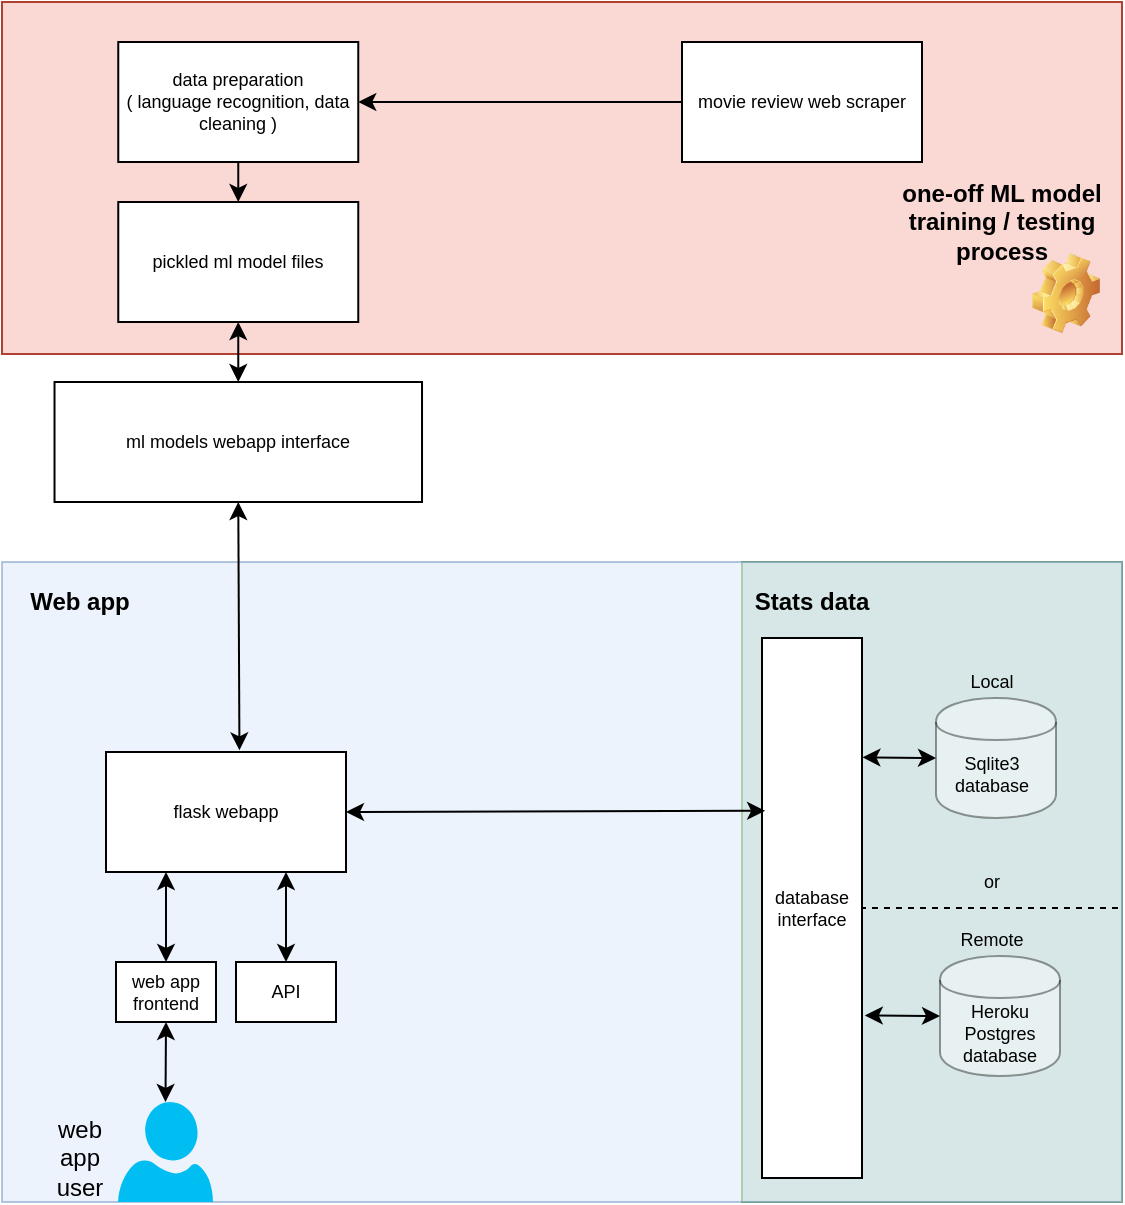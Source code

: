 <mxfile version="12.9.5" type="device"><diagram id="C5RBs43oDa-KdzZeNtuy" name="Page-1"><mxGraphModel dx="1422" dy="762" grid="1" gridSize="10" guides="1" tooltips="1" connect="1" arrows="1" fold="1" page="1" pageScale="1" pageWidth="827" pageHeight="1169" math="0" shadow="0"><root><mxCell id="WIyWlLk6GJQsqaUBKTNV-0"/><mxCell id="WIyWlLk6GJQsqaUBKTNV-1" parent="WIyWlLk6GJQsqaUBKTNV-0"/><mxCell id="ieP4Qkak5sybN4WpSN3h-42" value="" style="rounded=0;whiteSpace=wrap;html=1;fontSize=9;align=center;fillColor=#d5e8d4;strokeColor=#82b366;" parent="WIyWlLk6GJQsqaUBKTNV-1" vertex="1"><mxGeometry x="630" y="310" width="190" height="320" as="geometry"/></mxCell><mxCell id="ieP4Qkak5sybN4WpSN3h-41" value="" style="rounded=0;whiteSpace=wrap;html=1;fontSize=9;align=center;fillColor=#dae8fc;strokeColor=#6c8ebf;opacity=50;" parent="WIyWlLk6GJQsqaUBKTNV-1" vertex="1"><mxGeometry x="260" y="310" width="560" height="320" as="geometry"/></mxCell><mxCell id="ieP4Qkak5sybN4WpSN3h-40" value="" style="rounded=0;whiteSpace=wrap;html=1;fontSize=9;align=center;fillColor=#fad9d5;strokeColor=#ae4132;" parent="WIyWlLk6GJQsqaUBKTNV-1" vertex="1"><mxGeometry x="260" y="30" width="560" height="176" as="geometry"/></mxCell><mxCell id="ieP4Qkak5sybN4WpSN3h-6" value="pickled ml model files" style="rounded=0;whiteSpace=wrap;html=1;fontSize=9;align=center;" parent="WIyWlLk6GJQsqaUBKTNV-1" vertex="1"><mxGeometry x="318.13" y="130" width="120" height="60" as="geometry"/></mxCell><mxCell id="ieP4Qkak5sybN4WpSN3h-7" value="ml models webapp interface" style="rounded=0;whiteSpace=wrap;html=1;fontSize=9;align=center;" parent="WIyWlLk6GJQsqaUBKTNV-1" vertex="1"><mxGeometry x="286.26" y="220" width="183.75" height="60" as="geometry"/></mxCell><mxCell id="ieP4Qkak5sybN4WpSN3h-8" value="flask webapp" style="rounded=0;whiteSpace=wrap;html=1;fontSize=9;align=center;" parent="WIyWlLk6GJQsqaUBKTNV-1" vertex="1"><mxGeometry x="312" y="405" width="120" height="60" as="geometry"/></mxCell><mxCell id="ieP4Qkak5sybN4WpSN3h-9" value="database interface" style="rounded=0;whiteSpace=wrap;html=1;fontSize=9;align=center;" parent="WIyWlLk6GJQsqaUBKTNV-1" vertex="1"><mxGeometry x="640" y="348" width="50" height="270" as="geometry"/></mxCell><mxCell id="ieP4Qkak5sybN4WpSN3h-11" value="data preparation &lt;br&gt;( language recognition, data cleaning )" style="rounded=0;whiteSpace=wrap;html=1;fontSize=9;align=center;" parent="WIyWlLk6GJQsqaUBKTNV-1" vertex="1"><mxGeometry x="318.13" y="50" width="120" height="60" as="geometry"/></mxCell><mxCell id="ieP4Qkak5sybN4WpSN3h-13" value="" style="endArrow=classic;startArrow=classic;html=1;fontSize=9;align=center;exitX=0.5;exitY=0;exitDx=0;exitDy=0;exitPerimeter=0;entryX=0.5;entryY=1;entryDx=0;entryDy=0;" parent="WIyWlLk6GJQsqaUBKTNV-1" source="78mTvIv96o0dh6uyNSuK-2" target="ieP4Qkak5sybN4WpSN3h-35" edge="1"><mxGeometry width="50" height="50" relative="1" as="geometry"><mxPoint x="340" y="560" as="sourcePoint"/><mxPoint x="390" y="510" as="targetPoint"/></mxGeometry></mxCell><mxCell id="ieP4Qkak5sybN4WpSN3h-14" value="" style="endArrow=classic;startArrow=classic;html=1;fontSize=9;align=center;exitX=1;exitY=0.5;exitDx=0;exitDy=0;entryX=0.031;entryY=0.32;entryDx=0;entryDy=0;entryPerimeter=0;" parent="WIyWlLk6GJQsqaUBKTNV-1" source="ieP4Qkak5sybN4WpSN3h-8" target="ieP4Qkak5sybN4WpSN3h-9" edge="1"><mxGeometry width="50" height="50" relative="1" as="geometry"><mxPoint x="480" y="370" as="sourcePoint"/><mxPoint x="640" y="437" as="targetPoint"/></mxGeometry></mxCell><mxCell id="ieP4Qkak5sybN4WpSN3h-15" value="" style="endArrow=classic;startArrow=classic;html=1;fontSize=9;align=center;entryX=0;entryY=0.5;entryDx=0;entryDy=0;exitX=1.004;exitY=0.221;exitDx=0;exitDy=0;exitPerimeter=0;" parent="WIyWlLk6GJQsqaUBKTNV-1" source="ieP4Qkak5sybN4WpSN3h-9" target="ieP4Qkak5sybN4WpSN3h-47" edge="1"><mxGeometry width="50" height="50" relative="1" as="geometry"><mxPoint x="645" y="469.37" as="sourcePoint"/><mxPoint x="585" y="419.37" as="targetPoint"/></mxGeometry></mxCell><mxCell id="ieP4Qkak5sybN4WpSN3h-16" value="" style="endArrow=classic;startArrow=classic;html=1;fontSize=9;align=center;entryX=0.556;entryY=-0.014;entryDx=0;entryDy=0;exitX=0.5;exitY=1;exitDx=0;exitDy=0;entryPerimeter=0;" parent="WIyWlLk6GJQsqaUBKTNV-1" source="ieP4Qkak5sybN4WpSN3h-7" target="ieP4Qkak5sybN4WpSN3h-8" edge="1"><mxGeometry width="50" height="50" relative="1" as="geometry"><mxPoint x="230" y="380" as="sourcePoint"/><mxPoint x="280" y="330" as="targetPoint"/></mxGeometry></mxCell><mxCell id="ieP4Qkak5sybN4WpSN3h-17" value="" style="endArrow=classic;startArrow=classic;html=1;fontSize=9;align=center;entryX=0.5;entryY=1;entryDx=0;entryDy=0;exitX=0.5;exitY=0;exitDx=0;exitDy=0;" parent="WIyWlLk6GJQsqaUBKTNV-1" source="ieP4Qkak5sybN4WpSN3h-7" target="ieP4Qkak5sybN4WpSN3h-6" edge="1"><mxGeometry width="50" height="50" relative="1" as="geometry"><mxPoint x="317.25" y="230" as="sourcePoint"/><mxPoint x="367.25" y="180" as="targetPoint"/></mxGeometry></mxCell><mxCell id="ieP4Qkak5sybN4WpSN3h-19" value="" style="endArrow=classic;html=1;fontSize=9;align=center;entryX=0.5;entryY=0;entryDx=0;entryDy=0;exitX=0.5;exitY=1;exitDx=0;exitDy=0;" parent="WIyWlLk6GJQsqaUBKTNV-1" source="ieP4Qkak5sybN4WpSN3h-11" target="ieP4Qkak5sybN4WpSN3h-6" edge="1"><mxGeometry width="50" height="50" relative="1" as="geometry"><mxPoint x="347.25" y="90" as="sourcePoint"/><mxPoint x="397.25" y="40" as="targetPoint"/></mxGeometry></mxCell><mxCell id="ieP4Qkak5sybN4WpSN3h-22" value="" style="endArrow=classic;html=1;fontSize=9;align=center;exitX=0;exitY=0.5;exitDx=0;exitDy=0;entryX=1;entryY=0.5;entryDx=0;entryDy=0;" parent="WIyWlLk6GJQsqaUBKTNV-1" source="ieP4Qkak5sybN4WpSN3h-33" target="ieP4Qkak5sybN4WpSN3h-11" edge="1"><mxGeometry width="50" height="50" relative="1" as="geometry"><mxPoint x="341.235" y="70" as="sourcePoint"/><mxPoint x="367.25" y="140" as="targetPoint"/></mxGeometry></mxCell><mxCell id="ieP4Qkak5sybN4WpSN3h-33" value="movie review web scraper" style="rounded=0;whiteSpace=wrap;html=1;fontSize=9;align=center;" parent="WIyWlLk6GJQsqaUBKTNV-1" vertex="1"><mxGeometry x="600" y="50" width="120" height="60" as="geometry"/></mxCell><mxCell id="ieP4Qkak5sybN4WpSN3h-35" value="web app frontend" style="rounded=0;whiteSpace=wrap;html=1;fontSize=9;align=center;" parent="WIyWlLk6GJQsqaUBKTNV-1" vertex="1"><mxGeometry x="317" y="510" width="50" height="30" as="geometry"/></mxCell><mxCell id="ieP4Qkak5sybN4WpSN3h-36" value="API" style="rounded=0;whiteSpace=wrap;html=1;fontSize=9;align=center;" parent="WIyWlLk6GJQsqaUBKTNV-1" vertex="1"><mxGeometry x="377" y="510" width="50" height="30" as="geometry"/></mxCell><mxCell id="ieP4Qkak5sybN4WpSN3h-38" value="" style="endArrow=classic;startArrow=classic;html=1;fontSize=9;align=center;entryX=0.25;entryY=1;entryDx=0;entryDy=0;exitX=0.5;exitY=0;exitDx=0;exitDy=0;" parent="WIyWlLk6GJQsqaUBKTNV-1" source="ieP4Qkak5sybN4WpSN3h-35" target="ieP4Qkak5sybN4WpSN3h-8" edge="1"><mxGeometry width="50" height="50" relative="1" as="geometry"><mxPoint x="200" y="570" as="sourcePoint"/><mxPoint x="250" y="520" as="targetPoint"/></mxGeometry></mxCell><mxCell id="ieP4Qkak5sybN4WpSN3h-39" value="" style="endArrow=classic;startArrow=classic;html=1;fontSize=9;align=center;entryX=0.75;entryY=1;entryDx=0;entryDy=0;exitX=0.5;exitY=0;exitDx=0;exitDy=0;" parent="WIyWlLk6GJQsqaUBKTNV-1" source="ieP4Qkak5sybN4WpSN3h-36" target="ieP4Qkak5sybN4WpSN3h-8" edge="1"><mxGeometry width="50" height="50" relative="1" as="geometry"><mxPoint x="460" y="570" as="sourcePoint"/><mxPoint x="510" y="520" as="targetPoint"/></mxGeometry></mxCell><mxCell id="ieP4Qkak5sybN4WpSN3h-47" value="" style="shape=cylinder;whiteSpace=wrap;html=1;boundedLbl=1;backgroundOutline=1;fontSize=9;opacity=40;align=center;" parent="WIyWlLk6GJQsqaUBKTNV-1" vertex="1"><mxGeometry x="727" y="378" width="60" height="60" as="geometry"/></mxCell><mxCell id="ieP4Qkak5sybN4WpSN3h-48" value="Sqlite3 database" style="text;html=1;strokeColor=none;fillColor=none;align=center;verticalAlign=middle;whiteSpace=wrap;rounded=0;fontSize=9;opacity=40;" parent="WIyWlLk6GJQsqaUBKTNV-1" vertex="1"><mxGeometry x="735" y="401" width="40" height="29" as="geometry"/></mxCell><mxCell id="ieP4Qkak5sybN4WpSN3h-51" value="" style="endArrow=classic;startArrow=classic;html=1;fontSize=9;align=center;entryX=0;entryY=0.5;entryDx=0;entryDy=0;exitX=1.028;exitY=0.699;exitDx=0;exitDy=0;exitPerimeter=0;" parent="WIyWlLk6GJQsqaUBKTNV-1" source="ieP4Qkak5sybN4WpSN3h-9" target="ieP4Qkak5sybN4WpSN3h-52" edge="1"><mxGeometry width="50" height="50" relative="1" as="geometry"><mxPoint x="690" y="520" as="sourcePoint"/><mxPoint x="665" y="419.37" as="targetPoint"/></mxGeometry></mxCell><mxCell id="ieP4Qkak5sybN4WpSN3h-52" value="Heroku Postgres database" style="shape=cylinder;whiteSpace=wrap;html=1;boundedLbl=1;backgroundOutline=1;fontSize=9;opacity=40;align=center;" parent="WIyWlLk6GJQsqaUBKTNV-1" vertex="1"><mxGeometry x="729" y="507" width="60" height="60" as="geometry"/></mxCell><mxCell id="ieP4Qkak5sybN4WpSN3h-55" value="" style="endArrow=none;dashed=1;html=1;fontSize=9;align=center;entryX=1;entryY=0.5;entryDx=0;entryDy=0;" parent="WIyWlLk6GJQsqaUBKTNV-1" target="ieP4Qkak5sybN4WpSN3h-9" edge="1"><mxGeometry width="50" height="50" relative="1" as="geometry"><mxPoint x="818" y="483" as="sourcePoint"/><mxPoint x="605" y="269.37" as="targetPoint"/></mxGeometry></mxCell><mxCell id="ieP4Qkak5sybN4WpSN3h-56" value="Local" style="text;html=1;strokeColor=none;fillColor=none;align=center;verticalAlign=middle;whiteSpace=wrap;rounded=0;fontSize=9;opacity=40;" parent="WIyWlLk6GJQsqaUBKTNV-1" vertex="1"><mxGeometry x="735" y="360" width="40" height="20" as="geometry"/></mxCell><mxCell id="ieP4Qkak5sybN4WpSN3h-57" value="Remote" style="text;html=1;strokeColor=none;fillColor=none;align=center;verticalAlign=middle;whiteSpace=wrap;rounded=0;fontSize=9;opacity=40;" parent="WIyWlLk6GJQsqaUBKTNV-1" vertex="1"><mxGeometry x="735" y="489.37" width="40" height="20" as="geometry"/></mxCell><mxCell id="VkiCwiQfqzBg38V2FmqL-5" value="or" style="text;html=1;strokeColor=none;fillColor=none;align=center;verticalAlign=middle;whiteSpace=wrap;rounded=0;fontSize=9;" parent="WIyWlLk6GJQsqaUBKTNV-1" vertex="1"><mxGeometry x="735" y="460" width="40" height="20" as="geometry"/></mxCell><mxCell id="VkiCwiQfqzBg38V2FmqL-6" value="one-off ML model training / testing process" style="text;html=1;strokeColor=none;fillColor=none;align=center;verticalAlign=middle;whiteSpace=wrap;rounded=0;fontStyle=1" parent="WIyWlLk6GJQsqaUBKTNV-1" vertex="1"><mxGeometry x="700" y="130" width="120" height="20" as="geometry"/></mxCell><mxCell id="VkiCwiQfqzBg38V2FmqL-7" value="" style="shape=image;html=1;verticalLabelPosition=bottom;labelBackgroundColor=#ffffff;verticalAlign=top;imageAspect=0;image=img/clipart/Gear_128x128.png" parent="WIyWlLk6GJQsqaUBKTNV-1" vertex="1"><mxGeometry x="775" y="155.63" width="34" height="40" as="geometry"/></mxCell><mxCell id="VkiCwiQfqzBg38V2FmqL-10" value="" style="shape=image;html=1;verticalAlign=top;verticalLabelPosition=bottom;labelBackgroundColor=#ffffff;imageAspect=0;aspect=fixed;image=https://cdn1.iconfinder.com/data/icons/nuvola2/128x128/mimetypes/binary.png" parent="WIyWlLk6GJQsqaUBKTNV-1" vertex="1"><mxGeometry x="396" y="168" width="17.25" height="17.25" as="geometry"/></mxCell><mxCell id="VkiCwiQfqzBg38V2FmqL-12" value="" style="shape=image;html=1;verticalAlign=top;verticalLabelPosition=bottom;labelBackgroundColor=#ffffff;imageAspect=0;aspect=fixed;image=https://cdn1.iconfinder.com/data/icons/nuvola2/128x128/mimetypes/binary.png" parent="WIyWlLk6GJQsqaUBKTNV-1" vertex="1"><mxGeometry x="401" y="167" width="17.25" height="17.25" as="geometry"/></mxCell><mxCell id="VkiCwiQfqzBg38V2FmqL-13" value="Stats data" style="text;html=1;strokeColor=none;fillColor=none;align=center;verticalAlign=middle;whiteSpace=wrap;rounded=0;fontSize=12;fontStyle=1" parent="WIyWlLk6GJQsqaUBKTNV-1" vertex="1"><mxGeometry x="630" y="320" width="70" height="20" as="geometry"/></mxCell><mxCell id="VkiCwiQfqzBg38V2FmqL-14" value="Web app" style="text;html=1;strokeColor=none;fillColor=none;align=center;verticalAlign=middle;whiteSpace=wrap;rounded=0;fontSize=12;fontStyle=1" parent="WIyWlLk6GJQsqaUBKTNV-1" vertex="1"><mxGeometry x="269.25" y="320" width="60" height="20" as="geometry"/></mxCell><mxCell id="78mTvIv96o0dh6uyNSuK-2" value="" style="verticalLabelPosition=bottom;html=1;verticalAlign=top;align=center;strokeColor=none;fillColor=#00BEF2;shape=mxgraph.azure.user;fontSize=9;" parent="WIyWlLk6GJQsqaUBKTNV-1" vertex="1"><mxGeometry x="318" y="580" width="47.5" height="50" as="geometry"/></mxCell><mxCell id="VkiCwiQfqzBg38V2FmqL-8" value="" style="shape=image;html=1;verticalAlign=top;verticalLabelPosition=bottom;labelBackgroundColor=#ffffff;imageAspect=0;aspect=fixed;image=https://cdn1.iconfinder.com/data/icons/nuvola2/128x128/mimetypes/binary.png" parent="WIyWlLk6GJQsqaUBKTNV-1" vertex="1"><mxGeometry x="408" y="166" width="17.25" height="17.25" as="geometry"/></mxCell><mxCell id="78mTvIv96o0dh6uyNSuK-6" value="web app user" style="text;html=1;strokeColor=none;fillColor=none;align=center;verticalAlign=middle;whiteSpace=wrap;rounded=0;" parent="WIyWlLk6GJQsqaUBKTNV-1" vertex="1"><mxGeometry x="279.25" y="598" width="40" height="20" as="geometry"/></mxCell><mxCell id="mrKvQ6jX8X4Gf-lcetYg-1" value="" style="shape=image;html=1;verticalAlign=top;verticalLabelPosition=bottom;labelBackgroundColor=#ffffff;imageAspect=0;aspect=fixed;image=https://cdn4.iconfinder.com/data/icons/logos-brands-5/24/flask-128.png" vertex="1" parent="WIyWlLk6GJQsqaUBKTNV-1"><mxGeometry x="318.13" y="410" width="50" height="50" as="geometry"/></mxCell></root></mxGraphModel></diagram></mxfile>